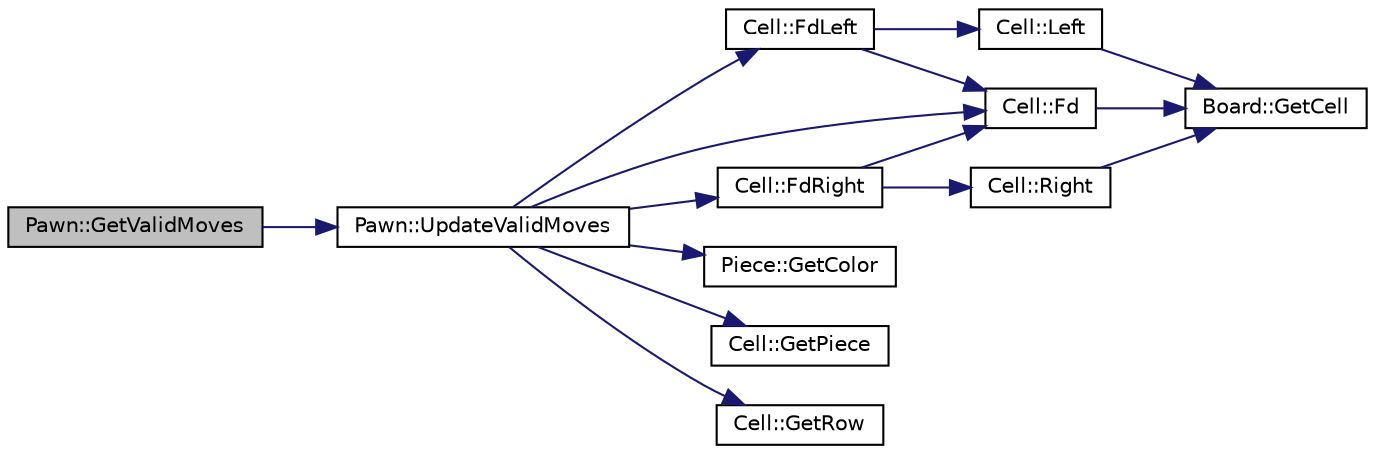digraph G
{
  bgcolor="transparent";
  edge [fontname="Helvetica",fontsize="10",labelfontname="Helvetica",labelfontsize="10"];
  node [fontname="Helvetica",fontsize="10",shape=record];
  rankdir=LR;
  Node1 [label="Pawn::GetValidMoves",height=0.2,width=0.4,color="black", fillcolor="grey75", style="filled" fontcolor="black"];
  Node1 -> Node2 [color="midnightblue",fontsize="10",style="solid",fontname="Helvetica"];
  Node2 [label="Pawn::UpdateValidMoves",height=0.2,width=0.4,color="black",URL="$de/dff/classPawn.html#a2fafc736df150542a2ffe8c79af9f48c",tooltip="Update validMoves to match the state of the current board."];
  Node2 -> Node3 [color="midnightblue",fontsize="10",style="solid",fontname="Helvetica"];
  Node3 [label="Cell::Fd",height=0.2,width=0.4,color="black",URL="$de/dfd/classCell.html#aa24c09ea7005cb60a7d011a02e5a8122"];
  Node3 -> Node4 [color="midnightblue",fontsize="10",style="solid",fontname="Helvetica"];
  Node4 [label="Board::GetCell",height=0.2,width=0.4,color="black",URL="$de/d23/classBoard.html#a35976fe4d5108f29f9de9b83901cf74c"];
  Node2 -> Node5 [color="midnightblue",fontsize="10",style="solid",fontname="Helvetica"];
  Node5 [label="Cell::FdLeft",height=0.2,width=0.4,color="black",URL="$de/dfd/classCell.html#af17aacdae080a3df58acf45dc32b704a"];
  Node5 -> Node3 [color="midnightblue",fontsize="10",style="solid",fontname="Helvetica"];
  Node5 -> Node6 [color="midnightblue",fontsize="10",style="solid",fontname="Helvetica"];
  Node6 [label="Cell::Left",height=0.2,width=0.4,color="black",URL="$de/dfd/classCell.html#a89d2af2c9ccc6c6c00c5875e7aff4d66"];
  Node6 -> Node4 [color="midnightblue",fontsize="10",style="solid",fontname="Helvetica"];
  Node2 -> Node7 [color="midnightblue",fontsize="10",style="solid",fontname="Helvetica"];
  Node7 [label="Cell::FdRight",height=0.2,width=0.4,color="black",URL="$de/dfd/classCell.html#ac72853988bba71e9f7a9968d6b9ffade"];
  Node7 -> Node3 [color="midnightblue",fontsize="10",style="solid",fontname="Helvetica"];
  Node7 -> Node8 [color="midnightblue",fontsize="10",style="solid",fontname="Helvetica"];
  Node8 [label="Cell::Right",height=0.2,width=0.4,color="black",URL="$de/dfd/classCell.html#a8f3ed2f4868020ad843f4ea0f8291966"];
  Node8 -> Node4 [color="midnightblue",fontsize="10",style="solid",fontname="Helvetica"];
  Node2 -> Node9 [color="midnightblue",fontsize="10",style="solid",fontname="Helvetica"];
  Node9 [label="Piece::GetColor",height=0.2,width=0.4,color="black",URL="$d5/df0/classPiece.html#a30f7a75c0a9a7a7429dea1b72277db34"];
  Node2 -> Node10 [color="midnightblue",fontsize="10",style="solid",fontname="Helvetica"];
  Node10 [label="Cell::GetPiece",height=0.2,width=0.4,color="black",URL="$de/dfd/classCell.html#a101bba9095488768a82099930d4ffb61"];
  Node2 -> Node11 [color="midnightblue",fontsize="10",style="solid",fontname="Helvetica"];
  Node11 [label="Cell::GetRow",height=0.2,width=0.4,color="black",URL="$de/dfd/classCell.html#a89c871c1dd7e5ccbe158281a3b5e5a27"];
}
